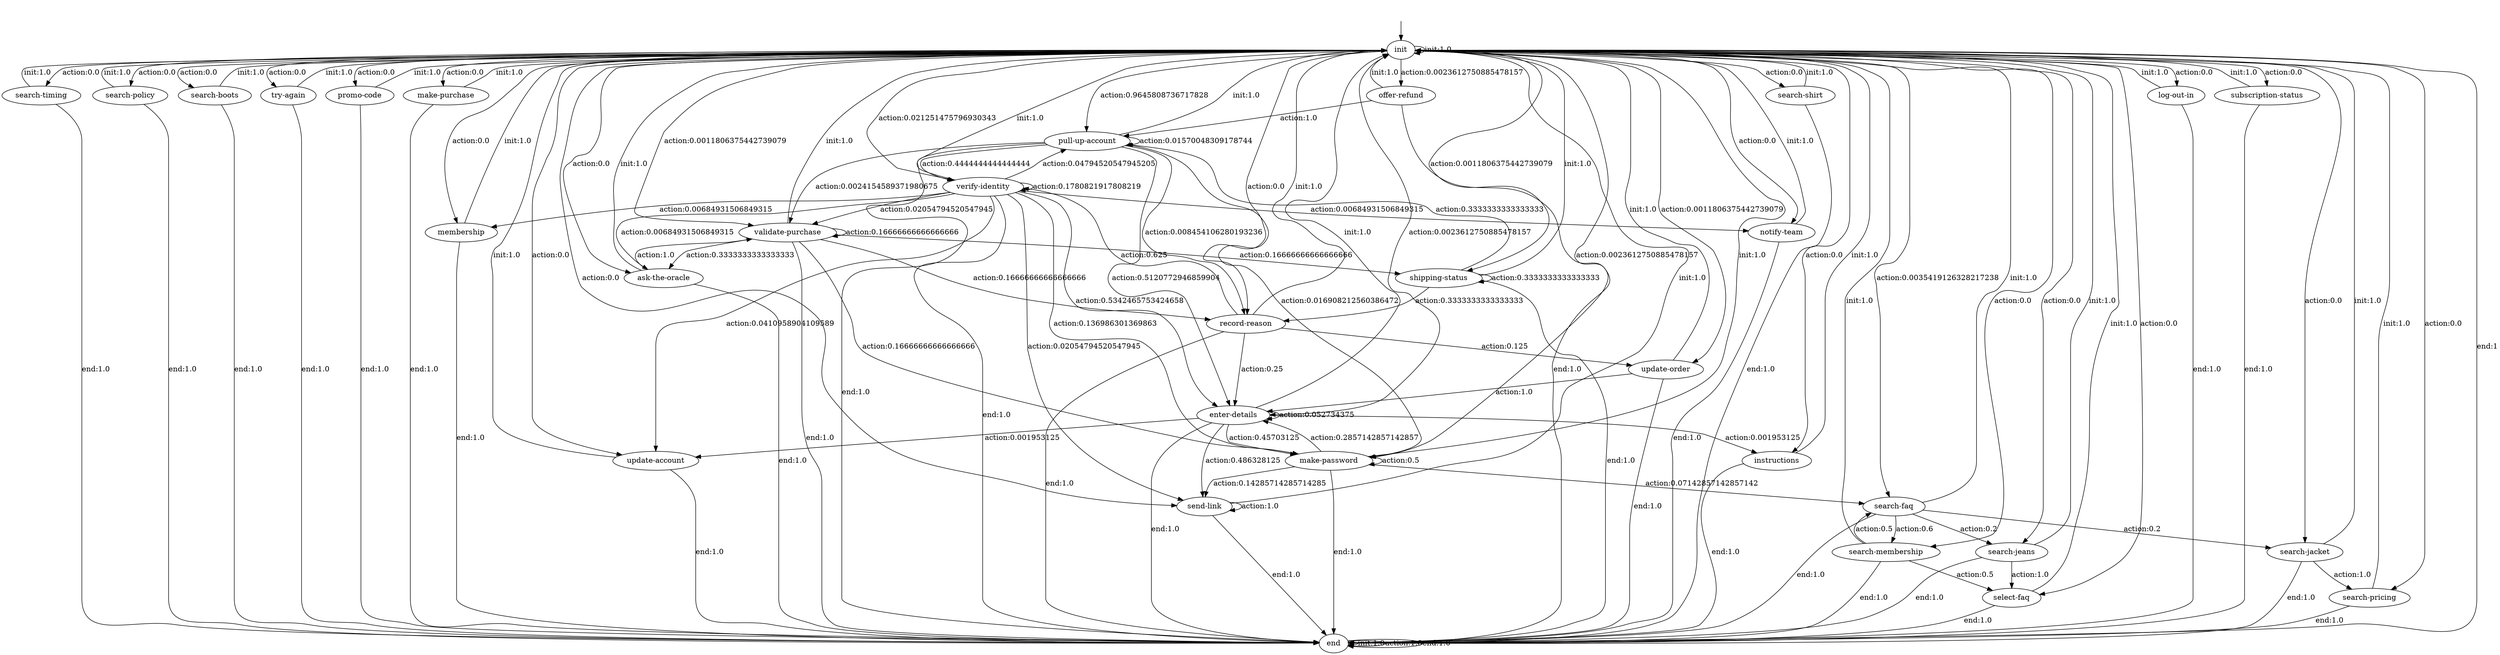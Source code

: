 digraph learned_mdp {
s0 [label="init"];
s1 [label="pull-up-account"];
s2 [label="enter-details"];
s3 [label="verify-identity"];
s4 [label="make-password"];
s5 [label="search-timing"];
s6 [label="search-policy"];
s7 [label="validate-purchase"];
s8 [label="search-faq"];
s9 [label="membership"];
s10 [label="search-boots"];
s11 [label="try-again"];
s12 [label="ask-the-oracle"];
s13 [label="update-order"];
s14 [label="promo-code"];
s15 [label="update-account"];
s16 [label="search-membership"];
s17 [label="make-purchase"];
s18 [label="offer-refund"];
s19 [label="notify-team"];
s20 [label="record-reason"];
s21 [label="search-jeans"];
s22 [label="shipping-status"];
s23 [label="search-shirt"];
s24 [label="instructions"];
s25 [label="search-jacket"];
s26 [label="log-out-in"];
s27 [label="select-faq"];
s28 [label="subscription-status"];
s29 [label="send-link"];
s30 [label="search-pricing"];
s31 [label="end"];
s0 -> s0  [label="init:1.0"];
s0 -> s1  [label="action:0.9645808736717828"];
s0 -> s2  [label="action:0.0023612750885478157"];
s0 -> s3  [label="action:0.021251475796930343"];
s0 -> s4  [label="action:0.0023612750885478157"];
s0 -> s5  [label="action:0.0"];
s0 -> s6  [label="action:0.0"];
s0 -> s7  [label="action:0.0011806375442739079"];
s0 -> s8  [label="action:0.0035419126328217238"];
s0 -> s9  [label="action:0.0"];
s0 -> s10  [label="action:0.0"];
s0 -> s11  [label="action:0.0"];
s0 -> s12  [label="action:0.0"];
s0 -> s13  [label="action:0.0011806375442739079"];
s0 -> s14  [label="action:0.0"];
s0 -> s15  [label="action:0.0"];
s0 -> s16  [label="action:0.0"];
s0 -> s17  [label="action:0.0"];
s0 -> s18  [label="action:0.0023612750885478157"];
s0 -> s19  [label="action:0.0"];
s0 -> s20  [label="action:0.0"];
s0 -> s21  [label="action:0.0"];
s0 -> s22  [label="action:0.0011806375442739079"];
s0 -> s23  [label="action:0.0"];
s0 -> s24  [label="action:0.0"];
s0 -> s25  [label="action:0.0"];
s0 -> s26  [label="action:0.0"];
s0 -> s27  [label="action:0.0"];
s0 -> s28  [label="action:0.0"];
s0 -> s29  [label="action:0.0"];
s0 -> s30  [label="action:0.0"];
s0 -> s31  [label="end:1"];
s1 -> s0  [label="init:1.0"];
s1 -> s1  [label="action:0.01570048309178744"];
s1 -> s2  [label="action:0.5120772946859904"];
s1 -> s3  [label="action:0.4444444444444444"];
s1 -> s4  [label="action:0.016908212560386472"];
s1 -> s7  [label="action:0.0024154589371980675"];
s1 -> s20  [label="action:0.008454106280193236"];
s1 -> s31 [label="end:1.0"];
s2 -> s0  [label="init:1.0"];
s2 -> s2  [label="action:0.052734375"];
s2 -> s4  [label="action:0.45703125"];
s2 -> s15  [label="action:0.001953125"];
s2 -> s24  [label="action:0.001953125"];
s2 -> s29  [label="action:0.486328125"];
s2 -> s31 [label="end:1.0"];
s3 -> s0  [label="init:1.0"];
s3 -> s1  [label="action:0.04794520547945205"];
s3 -> s2  [label="action:0.5342465753424658"];
s3 -> s3  [label="action:0.1780821917808219"];
s3 -> s4  [label="action:0.136986301369863"];
s3 -> s7  [label="action:0.02054794520547945"];
s3 -> s9  [label="action:0.00684931506849315"];
s3 -> s12  [label="action:0.00684931506849315"];
s3 -> s15  [label="action:0.0410958904109589"];
s3 -> s19  [label="action:0.00684931506849315"];
s3 -> s29  [label="action:0.02054794520547945"];
s3 -> s31 [label="end:1.0"];
s4 -> s0  [label="init:1.0"];
s4 -> s2  [label="action:0.2857142857142857"];
s4 -> s4  [label="action:0.5"];
s4 -> s8  [label="action:0.07142857142857142"];
s4 -> s29  [label="action:0.14285714285714285"];
s4 -> s31 [label="end:1.0"];
s5 -> s0  [label="init:1.0"];
s5 -> s31 [label="end:1.0"];
s6 -> s0  [label="init:1.0"];
s6 -> s31 [label="end:1.0"];
s7 -> s0  [label="init:1.0"];
s7 -> s4  [label="action:0.16666666666666666"];
s7 -> s7  [label="action:0.16666666666666666"];
s7 -> s12  [label="action:0.3333333333333333"];
s7 -> s20  [label="action:0.16666666666666666"];
s7 -> s22  [label="action:0.16666666666666666"];
s7 -> s31 [label="end:1.0"];
s8 -> s0  [label="init:1.0"];
s8 -> s16  [label="action:0.6"];
s8 -> s21  [label="action:0.2"];
s8 -> s25  [label="action:0.2"];
s8 -> s31 [label="end:1.0"];
s9 -> s0  [label="init:1.0"];
s9 -> s31 [label="end:1.0"];
s10 -> s0  [label="init:1.0"];
s10 -> s31 [label="end:1.0"];
s11 -> s0  [label="init:1.0"];
s11 -> s31 [label="end:1.0"];
s12 -> s0  [label="init:1.0"];
s12 -> s7  [label="action:1.0"];
s12 -> s31 [label="end:1.0"];
s13 -> s0  [label="init:1.0"];
s13 -> s2  [label="action:1.0"];
s13 -> s31 [label="end:1.0"];
s14 -> s0  [label="init:1.0"];
s14 -> s31 [label="end:1.0"];
s15 -> s0  [label="init:1.0"];
s15 -> s31 [label="end:1.0"];
s16 -> s0  [label="init:1.0"];
s16 -> s8  [label="action:0.5"];
s16 -> s27  [label="action:0.5"];
s16 -> s31 [label="end:1.0"];
s17 -> s0  [label="init:1.0"];
s17 -> s31 [label="end:1.0"];
s18 -> s0  [label="init:1.0"];
s18 -> s1  [label="action:1.0"];
s18 -> s31 [label="end:1.0"];
s19 -> s0  [label="init:1.0"];
s19 -> s31 [label="end:1.0"];
s20 -> s0  [label="init:1.0"];
s20 -> s2  [label="action:0.25"];
s20 -> s3  [label="action:0.625"];
s20 -> s13  [label="action:0.125"];
s20 -> s31 [label="end:1.0"];
s21 -> s0  [label="init:1.0"];
s21 -> s27  [label="action:1.0"];
s21 -> s31 [label="end:1.0"];
s22 -> s0  [label="init:1.0"];
s22 -> s1  [label="action:0.3333333333333333"];
s22 -> s20  [label="action:0.3333333333333333"];
s22 -> s22  [label="action:0.3333333333333333"];
s22 -> s31 [label="end:1.0"];
s23 -> s0  [label="init:1.0"];
s23 -> s31 [label="end:1.0"];
s24 -> s0  [label="init:1.0"];
s24 -> s31 [label="end:1.0"];
s25 -> s0  [label="init:1.0"];
s25 -> s30  [label="action:1.0"];
s25 -> s31 [label="end:1.0"];
s26 -> s0  [label="init:1.0"];
s26 -> s31 [label="end:1.0"];
s27 -> s0  [label="init:1.0"];
s27 -> s31 [label="end:1.0"];
s28 -> s0  [label="init:1.0"];
s28 -> s31 [label="end:1.0"];
s29 -> s0  [label="init:1.0"];
s29 -> s29  [label="action:1.0"];
s29 -> s31 [label="end:1.0"];
s30 -> s0  [label="init:1.0"];
s30 -> s31 [label="end:1.0"];
s31 -> s31 [label="init:1.0"];
s31 -> s31  [label="action:1.0"];
s31 -> s31  [label="end:1.0"];
__start0 [label="", shape=none];
__start0 -> s0  [label=""];
}